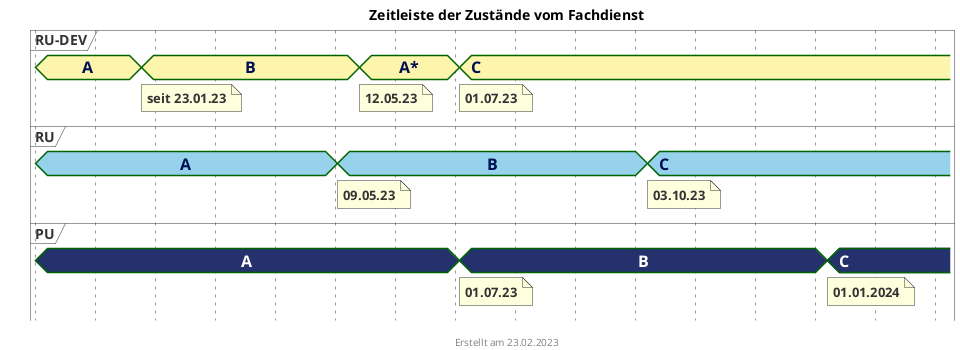 @startuml fhir_version_timeline
<style>
root {
    Margin 0 0 0 30
}

timingDiagram {
  .rudevcolor {
    FontColor #000e52
    Fontsize 16
    FontStyle bold
    Backgroundcolor #FEF5AC
  }
  .rucolor {
    FontColor #000e52
    Fontsize 16
    FontStyle bold
    Backgroundcolor #97D2EC
  }
  .pucolor {
    FontColor #ffffff
    Fontsize 16
    FontStyle bold
    BackgroundColor #25316D
  }
}
</style>
title Zeitleiste der Zustände vom Fachdienst
footer Erstellt am 23.02.2023

concise "RU-DEV" as RUDEV <<rudevcolor>>
concise "RU" as RU <<rucolor>>
concise "PU" as PU <<pucolor>>


'30 days is scaled to 50 pixels
scale 2592000 as 60 pixels
hide time-axis
'manual time-axis
'use date format "dd.MM.yyyy"

@2022/12/01
RUDEV is "A"
RU is "A"
PU is "A"

@2023/01/23
RUDEV is "B"
note bottom of RUDEV : seit 23.01.23

@2023/05/01
RU is "B"
note bottom of RU : 09.05.23

@2023/05/12
RUDEV is "A*"
note bottom of RUDEV : 12.05.23

@2023/07/01
PU is "B"
note bottom of PU : 01.07.23
RUDEV is "C"
note bottom of RUDEV : 01.07.23

@2023/10/03
RU is "C"
note bottom of RU : 03.10.23


@2024/01/01
PU is "C"
note bottom of PU : 01.01.2024

@2024/02/01
@enduml